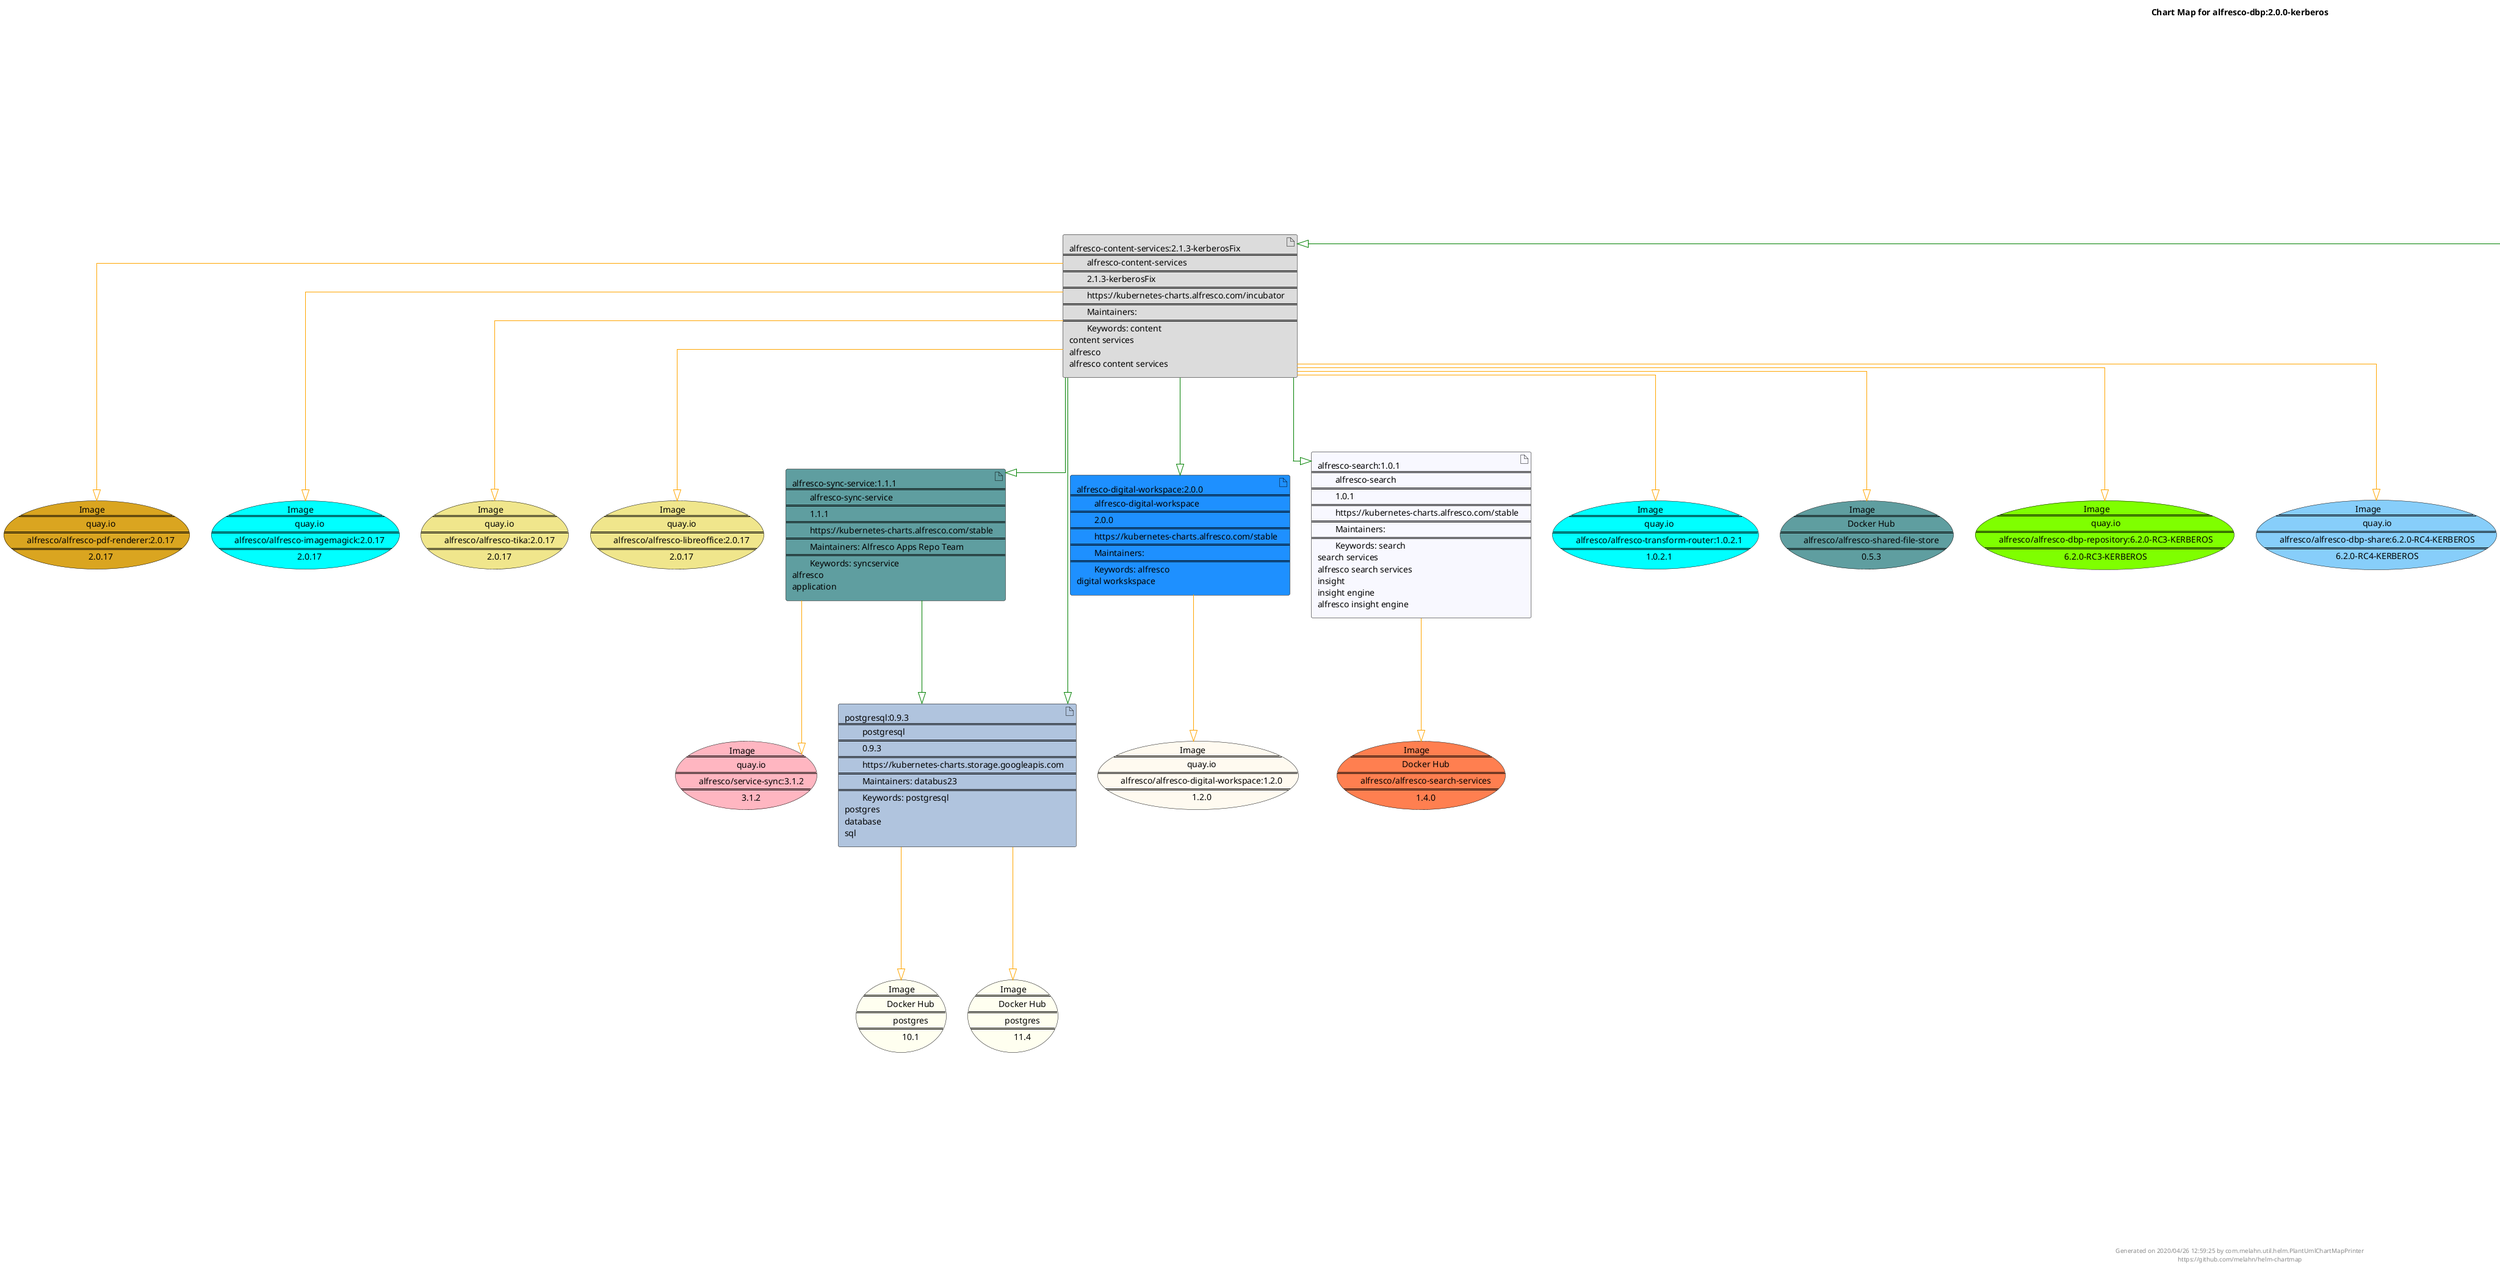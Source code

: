 @startuml
skinparam linetype ortho
skinparam backgroundColor white
skinparam usecaseBorderColor black
skinparam usecaseArrowColor LightSlateGray
skinparam artifactBorderColor black
skinparam artifactArrowColor LightSlateGray

title Chart Map for alfresco-dbp:2.0.0-kerberos

'There are 15 referenced Helm Charts
artifact "postgresql:0.9.3\n====\n\tpostgresql\n====\n\t0.9.3\n====\n\thttps://kubernetes-charts.storage.googleapis.com\n====\n\tMaintainers: databus23\n====\n\tKeywords: postgresql\npostgres\ndatabase\nsql" as postgresql_0_9_3 #LightSteelBlue
artifact "alfresco-process-services:0.2.0\n====\n\talfresco-process-services\n====\n\t0.2.0\n====\n\thttps://kubernetes-charts.alfresco.com/stable\n====\n\tMaintainers: Alfresco\n====\n\tKeywords: " as alfresco_process_services_0_2_0 #Gainsboro
artifact "alfresco-sync-service:1.1.1\n====\n\talfresco-sync-service\n====\n\t1.1.1\n====\n\thttps://kubernetes-charts.alfresco.com/stable\n====\n\tMaintainers: Alfresco Apps Repo Team\n====\n\tKeywords: syncservice\nalfresco\napplication" as alfresco_sync_service_1_1_1 #CadetBlue
artifact "alfresco-event-gateway:0.1.2\n====\n\talfresco-event-gateway\n====\n\t0.1.2\n====\n\thttps://kubernetes-charts.alfresco.com/incubator\n====\n\tMaintainers: Alfresco\n====\n\tKeywords: alfresco\nevents\ngateway" as alfresco_event_gateway_0_1_2 #Chartreuse
artifact "keycloak:6.0.0\n====\n\tkeycloak\n====\n\t6.0.0\n====\n\thttps://codecentric.github.io/helm-charts\n====\n\tMaintainers: unguiculus, thomasdarimont\n====\n\tKeywords: sso\nidm\nopenid connect\nsaml\nkerberos\nldap" as keycloak_6_0_0 #LightBlue
artifact "alfresco-identity-service:2.0.0\n====\n\talfresco-identity-service\n====\n\t2.0.0\n====\n\thttps://kubernetes-charts.alfresco.com/stable\n====\n\tMaintainers: Alfresco\n====\n\tKeywords: alfresco\nkeycloak\nidentity-service" as alfresco_identity_service_2_0_0 #Chartreuse
artifact "alfresco-dbp:2.0.0-kerberos\n====\n\talfresco-dbp\n====\n\t2.0.0-kerberos\n====\n\thttps://kubernetes-charts.alfresco.com/incubator\n====\n\tMaintainers: Alfresco Platform Services Team\n====\n\tKeywords: alfresco\ndbp\nplatform" as alfresco_dbp_2_0_0_kerberos #LightSkyBlue
artifact "alfresco-digital-workspace:2.0.0\n====\n\talfresco-digital-workspace\n====\n\t2.0.0\n====\n\thttps://kubernetes-charts.alfresco.com/stable\n====\n\tMaintainers: \n====\n\tKeywords: alfresco\ndigital workskspace" as alfresco_digital_workspace_2_0_0 #DodgerBlue
artifact "activemq:1.1.1\n====\n\tactivemq\n====\n\t1.1.1\n====\n\thttps://kubernetes-charts.alfresco.com/stable\n====\n\tMaintainers: \n====\n\tKeywords: activemq\nmessage broker" as activemq_1_1_1 #LightBlue
artifact "postgresql:6.3.13\n====\n\tpostgresql\n====\n\t6.3.13\n====\n\thttps://kubernetes-charts.storage.googleapis.com\n====\n\tMaintainers: Bitnami, desaintmartin\n====\n\tKeywords: postgresql\npostgres\ndatabase\nsql\nreplication\ncluster" as postgresql_6_3_13 #LightSteelBlue
artifact "alfresco-search:1.0.1\n====\n\talfresco-search\n====\n\t1.0.1\n====\n\thttps://kubernetes-charts.alfresco.com/stable\n====\n\tMaintainers: \n====\n\tKeywords: search\nsearch services\nalfresco search services\ninsight\ninsight engine\nalfresco insight engine" as alfresco_search_1_0_1 #GhostWhite
artifact "alfresco-infrastructure:5.2.0\n====\n\talfresco-infrastructure\n====\n\t5.2.0\n====\n\thttps://kubernetes-charts.alfresco.com/incubator\n====\n\tMaintainers: \n====\n\tKeywords: " as alfresco_infrastructure_5_2_0 #Cornsilk
artifact "postgresql:1.0.0\n====\n\tpostgresql\n====\n\t1.0.0\n====\n\thttps://kubernetes-charts.storage.googleapis.com\n====\n\tMaintainers: \n====\n\tKeywords: postgresql\npostgres\ndatabase\nsql" as postgresql_1_0_0 #LightSteelBlue
artifact "nginx-ingress:0.14.0\n====\n\tnginx-ingress\n====\n\t0.14.0\n====\n\thttps://kubernetes-charts.storage.googleapis.com\n====\n\tMaintainers: jackzampolin, mgoodness, chancez\n====\n\tKeywords: ingress\nnginx" as nginx_ingress_0_14_0 #DarkSalmon
artifact "alfresco-content-services:2.1.3-kerberosFix\n====\n\talfresco-content-services\n====\n\t2.1.3-kerberosFix\n====\n\thttps://kubernetes-charts.alfresco.com/incubator\n====\n\tMaintainers: \n====\n\tKeywords: content\ncontent services\nalfresco\nalfresco content services" as alfresco_content_services_2_1_3_kerberosFix #Gainsboro

'There are 23 referenced Docker Images
usecase "Image\n====\n\tquay.io\n====\n\talfresco/alfresco-digital-workspace:1.2.0\n====\n\t1.2.0" as quay_io_alfresco_alfresco_digital_workspace_1_2_0 #FloralWhite
usecase "Image\n====\n\tDocker Hub\n====\n\tpostgres\n====\n\t11.4" as postgres_11_4 #Ivory
usecase "Image\n====\n\tDocker Hub\n====\n\tpostgres\n====\n\t10.1" as postgres_10_1 #Ivory
usecase "Image\n====\n\tquay.io\n====\n\talfresco/alfresco-transform-router:1.0.2.1\n====\n\t1.0.2.1" as quay_io_alfresco_alfresco_transform_router_1_0_2_1 #Aqua
usecase "Image\n====\n\tquay.io\n====\n\talfresco/alfresco-process-services-admin:1.10.0\n====\n\t1.10.0" as quay_io_alfresco_alfresco_process_services_admin_1_10_0 #CadetBlue
usecase "Image\n====\n\tDocker Hub\n====\n\tpostgres\n====\n\t9.4.6" as postgres_9_4_6 #Ivory
usecase "Image\n====\n\tDocker Hub\n====\n\talfresco/alfresco-shared-file-store\n====\n\t0.5.3" as alfresco_alfresco_shared_file_store_0_5_3 #CadetBlue
usecase "Image\n====\n\tDocker Hub\n====\n\talfresco/alfresco-event-gateway\n====\n\t0.3-SNAPSHOT" as alfresco_alfresco_event_gateway_0_3_SNAPSHOT #LightSalmon
usecase "Image\n====\n\tquay.io\n====\n\tkubernetes-ingress-controller/nginx-ingress-controller:0.12.0\n====\n\t0.12.0" as quay_io_kubernetes_ingress_controller_nginx_ingress_controller_0_12_0 #LightSkyBlue
usecase "Image\n====\n\tquay.io\n====\n\talfresco/alfresco-dbp-repository:6.2.0-RC3-KERBEROS\n====\n\t6.2.0-RC3-KERBEROS" as quay_io_alfresco_alfresco_dbp_repository_6_2_0_RC3_KERBEROS #Chartreuse
usecase "Image\n====\n\tdocker.io\n====\n\tbitnami/postgresql:11.5.0-debian-9-r60\n====\n\t11.5.0-debian-9-r60" as docker_io_bitnami_postgresql_11_5_0_debian_9_r60 #DarkSalmon
usecase "Image\n====\n\tquay.io\n====\n\talfresco/alfresco-process-services:1.10.0\n====\n\t1.10.0" as quay_io_alfresco_alfresco_process_services_1_10_0 #LightCoral
usecase "Image\n====\n\tDocker Hub\n====\n\talfresco/alfresco-activemq\n====\n\t5.15.8-java-8-oracle-centos-7-87b15e37ce8b" as alfresco_alfresco_activemq_5_15_8_java_8_oracle_centos_7_87b15e37ce8b #Khaki
usecase "Image\n====\n\tquay.io\n====\n\talfresco/alfresco-process-workspace-app:1.3.4\n====\n\t1.3.4" as quay_io_alfresco_alfresco_process_workspace_app_1_3_4 #Azure
usecase "Image\n====\n\tquay.io\n====\n\talfresco/alfresco-dbp-share:6.2.0-RC4-KERBEROS\n====\n\t6.2.0-RC4-KERBEROS" as quay_io_alfresco_alfresco_dbp_share_6_2_0_RC4_KERBEROS #LightSkyBlue
usecase "Image\n====\n\tquay.io\n====\n\talfresco/alfresco-pdf-renderer:2.0.17\n====\n\t2.0.17" as quay_io_alfresco_alfresco_pdf_renderer_2_0_17 #GoldenRod
usecase "Image\n====\n\tquay.io\n====\n\talfresco/service-sync:3.1.2\n====\n\t3.1.2" as quay_io_alfresco_service_sync_3_1_2 #LightPink
usecase "Image\n====\n\tDocker Hub\n====\n\tk8s.gcr.io/defaultbackend\n====\n\t1.3" as k8s_gcr_io_defaultbackend_1_3 #DarkSeaGreen
usecase "Image\n====\n\tquay.io\n====\n\talfresco/alfresco-imagemagick:2.0.17\n====\n\t2.0.17" as quay_io_alfresco_alfresco_imagemagick_2_0_17 #Cyan
usecase "Image\n====\n\tDocker Hub\n====\n\talfresco/alfresco-search-services\n====\n\t1.4.0" as alfresco_alfresco_search_services_1_4_0 #Coral
usecase "Image\n====\n\tquay.io\n====\n\talfresco/alfresco-tika:2.0.17\n====\n\t2.0.17" as quay_io_alfresco_alfresco_tika_2_0_17 #Khaki
usecase "Image\n====\n\tquay.io\n====\n\talfresco/alfresco-libreoffice:2.0.17\n====\n\t2.0.17" as quay_io_alfresco_alfresco_libreoffice_2_0_17 #Khaki
usecase "Image\n====\n\tquay.io\n====\n\talfresco/alfresco-identity-service:1.2\n====\n\t1.2" as quay_io_alfresco_alfresco_identity_service_1_2 #Azure

'Chart Dependencies
alfresco_dbp_2_0_0_kerberos--[#green]-|>alfresco_process_services_0_2_0
alfresco_process_services_0_2_0--[#green]-|>postgresql_1_0_0
alfresco_dbp_2_0_0_kerberos--[#green]-|>alfresco_content_services_2_1_3_kerberosFix
alfresco_content_services_2_1_3_kerberosFix--[#green]-|>alfresco_sync_service_1_1_1
alfresco_sync_service_1_1_1--[#green]-|>postgresql_0_9_3
alfresco_content_services_2_1_3_kerberosFix--[#green]-|>alfresco_digital_workspace_2_0_0
alfresco_content_services_2_1_3_kerberosFix--[#green]-|>alfresco_search_1_0_1
alfresco_content_services_2_1_3_kerberosFix--[#green]-|>postgresql_0_9_3
alfresco_dbp_2_0_0_kerberos--[#green]-|>alfresco_infrastructure_5_2_0
alfresco_infrastructure_5_2_0--[#green]-|>nginx_ingress_0_14_0
alfresco_infrastructure_5_2_0--[#green]-|>alfresco_event_gateway_0_1_2
alfresco_event_gateway_0_1_2--[#green]-|>activemq_1_1_1
alfresco_infrastructure_5_2_0--[#green]-|>alfresco_identity_service_2_0_0
alfresco_identity_service_2_0_0--[#green]-|>keycloak_6_0_0
keycloak_6_0_0--[#green]-|>postgresql_6_3_13
alfresco_infrastructure_5_2_0--[#green]-|>activemq_1_1_1
postgresql_0_9_3--[#orange]-|>postgres_11_4
postgresql_0_9_3--[#orange]-|>postgres_10_1
alfresco_process_services_0_2_0--[#orange]-|>quay_io_alfresco_alfresco_process_services_admin_1_10_0
alfresco_process_services_0_2_0--[#orange]-|>quay_io_alfresco_alfresco_process_services_1_10_0
alfresco_process_services_0_2_0--[#orange]-|>quay_io_alfresco_alfresco_process_workspace_app_1_3_4
alfresco_sync_service_1_1_1--[#orange]-|>quay_io_alfresco_service_sync_3_1_2
alfresco_event_gateway_0_1_2--[#orange]-|>alfresco_alfresco_event_gateway_0_3_SNAPSHOT
keycloak_6_0_0--[#orange]-|>quay_io_alfresco_alfresco_identity_service_1_2
alfresco_digital_workspace_2_0_0--[#orange]-|>quay_io_alfresco_alfresco_digital_workspace_1_2_0
activemq_1_1_1--[#orange]-|>alfresco_alfresco_activemq_5_15_8_java_8_oracle_centos_7_87b15e37ce8b
postgresql_6_3_13--[#orange]-|>docker_io_bitnami_postgresql_11_5_0_debian_9_r60
alfresco_search_1_0_1--[#orange]-|>alfresco_alfresco_search_services_1_4_0
postgresql_1_0_0--[#orange]-|>postgres_9_4_6
nginx_ingress_0_14_0--[#orange]-|>k8s_gcr_io_defaultbackend_1_3
nginx_ingress_0_14_0--[#orange]-|>quay_io_kubernetes_ingress_controller_nginx_ingress_controller_0_12_0
alfresco_content_services_2_1_3_kerberosFix--[#orange]-|>quay_io_alfresco_alfresco_dbp_share_6_2_0_RC4_KERBEROS
alfresco_content_services_2_1_3_kerberosFix--[#orange]-|>quay_io_alfresco_alfresco_tika_2_0_17
alfresco_content_services_2_1_3_kerberosFix--[#orange]-|>quay_io_alfresco_alfresco_pdf_renderer_2_0_17
alfresco_content_services_2_1_3_kerberosFix--[#orange]-|>alfresco_alfresco_shared_file_store_0_5_3
alfresco_content_services_2_1_3_kerberosFix--[#orange]-|>quay_io_alfresco_alfresco_dbp_repository_6_2_0_RC3_KERBEROS
alfresco_content_services_2_1_3_kerberosFix--[#orange]-|>quay_io_alfresco_alfresco_transform_router_1_0_2_1
alfresco_content_services_2_1_3_kerberosFix--[#orange]-|>quay_io_alfresco_alfresco_libreoffice_2_0_17
alfresco_content_services_2_1_3_kerberosFix--[#orange]-|>quay_io_alfresco_alfresco_imagemagick_2_0_17

center footer Generated on 2020/04/26 12:59:25 by com.melahn.util.helm.PlantUmlChartMapPrinter\nhttps://github.com/melahn/helm-chartmap
@enduml
